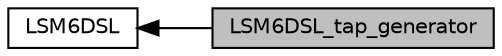 digraph "LSM6DSL_tap_generator"
{
  edge [fontname="Helvetica",fontsize="10",labelfontname="Helvetica",labelfontsize="10"];
  node [fontname="Helvetica",fontsize="10",shape=box];
  rankdir=LR;
  Node2 [label="LSM6DSL",height=0.2,width=0.4,color="black", fillcolor="white", style="filled",URL="$group___l_s_m6_d_s_l.html",tooltip="This file provides a set of functions needed to drive the lsm6dsl enanced inertial module."];
  Node1 [label="LSM6DSL_tap_generator",height=0.2,width=0.4,color="black", fillcolor="grey75", style="filled", fontcolor="black",tooltip="This section groups all the functions that manage the tap and double tap event generation."];
  Node2->Node1 [shape=plaintext, dir="back", style="solid"];
}
